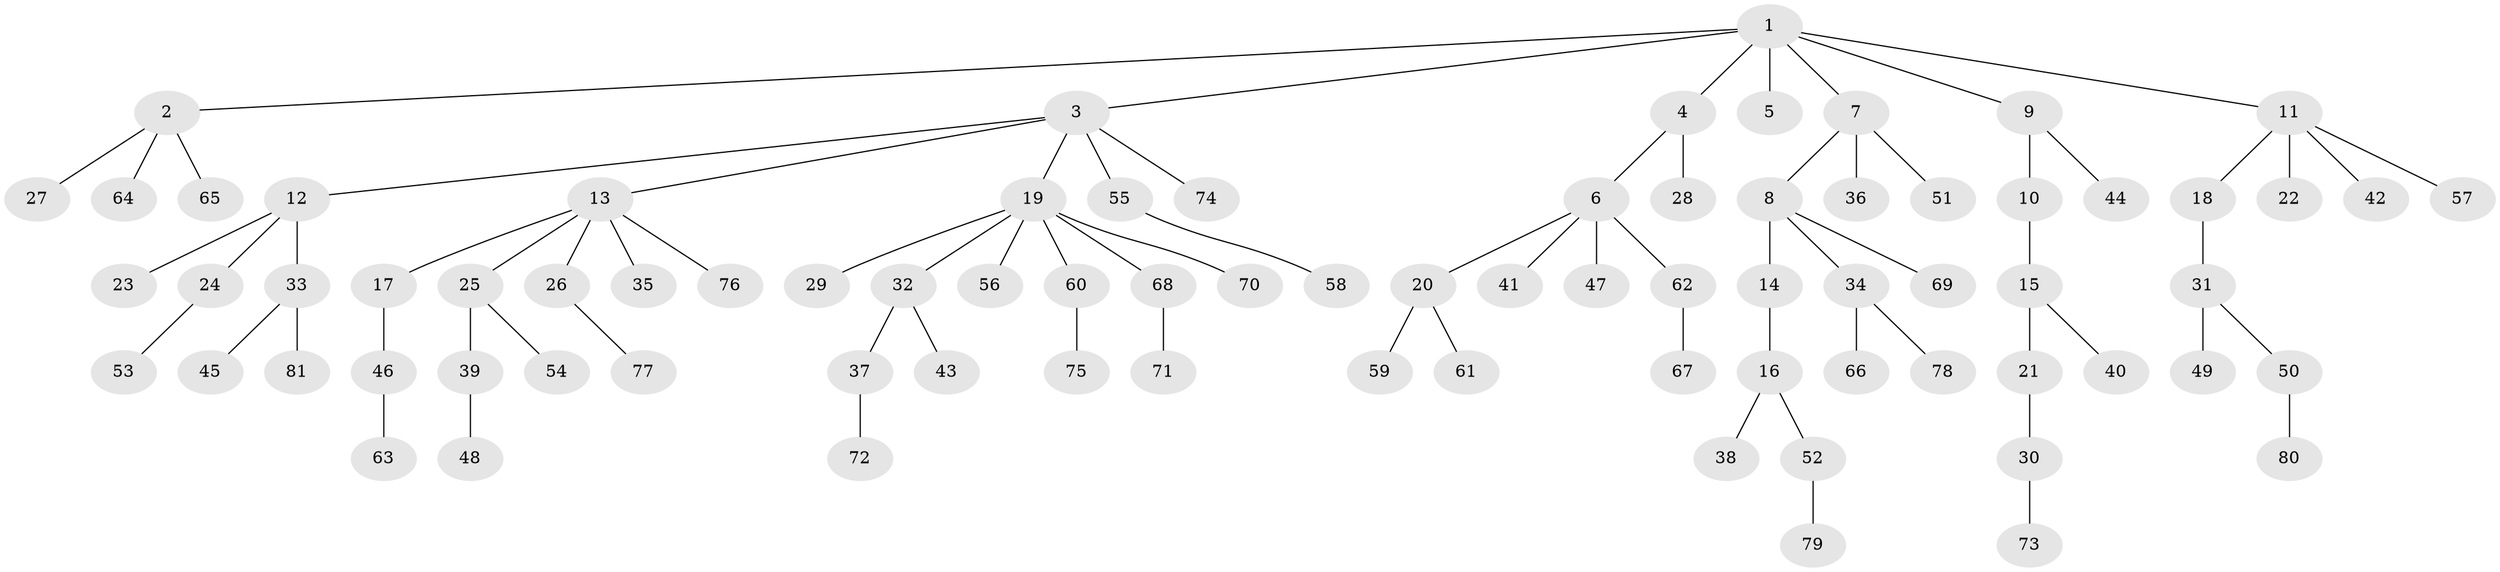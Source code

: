 // coarse degree distribution, {6: 0.029411764705882353, 1: 0.4117647058823529, 4: 0.058823529411764705, 2: 0.38235294117647056, 3: 0.11764705882352941}
// Generated by graph-tools (version 1.1) at 2025/51/03/04/25 22:51:46]
// undirected, 81 vertices, 80 edges
graph export_dot {
  node [color=gray90,style=filled];
  1;
  2;
  3;
  4;
  5;
  6;
  7;
  8;
  9;
  10;
  11;
  12;
  13;
  14;
  15;
  16;
  17;
  18;
  19;
  20;
  21;
  22;
  23;
  24;
  25;
  26;
  27;
  28;
  29;
  30;
  31;
  32;
  33;
  34;
  35;
  36;
  37;
  38;
  39;
  40;
  41;
  42;
  43;
  44;
  45;
  46;
  47;
  48;
  49;
  50;
  51;
  52;
  53;
  54;
  55;
  56;
  57;
  58;
  59;
  60;
  61;
  62;
  63;
  64;
  65;
  66;
  67;
  68;
  69;
  70;
  71;
  72;
  73;
  74;
  75;
  76;
  77;
  78;
  79;
  80;
  81;
  1 -- 2;
  1 -- 3;
  1 -- 4;
  1 -- 5;
  1 -- 7;
  1 -- 9;
  1 -- 11;
  2 -- 27;
  2 -- 64;
  2 -- 65;
  3 -- 12;
  3 -- 13;
  3 -- 19;
  3 -- 55;
  3 -- 74;
  4 -- 6;
  4 -- 28;
  6 -- 20;
  6 -- 41;
  6 -- 47;
  6 -- 62;
  7 -- 8;
  7 -- 36;
  7 -- 51;
  8 -- 14;
  8 -- 34;
  8 -- 69;
  9 -- 10;
  9 -- 44;
  10 -- 15;
  11 -- 18;
  11 -- 22;
  11 -- 42;
  11 -- 57;
  12 -- 23;
  12 -- 24;
  12 -- 33;
  13 -- 17;
  13 -- 25;
  13 -- 26;
  13 -- 35;
  13 -- 76;
  14 -- 16;
  15 -- 21;
  15 -- 40;
  16 -- 38;
  16 -- 52;
  17 -- 46;
  18 -- 31;
  19 -- 29;
  19 -- 32;
  19 -- 56;
  19 -- 60;
  19 -- 68;
  19 -- 70;
  20 -- 59;
  20 -- 61;
  21 -- 30;
  24 -- 53;
  25 -- 39;
  25 -- 54;
  26 -- 77;
  30 -- 73;
  31 -- 49;
  31 -- 50;
  32 -- 37;
  32 -- 43;
  33 -- 45;
  33 -- 81;
  34 -- 66;
  34 -- 78;
  37 -- 72;
  39 -- 48;
  46 -- 63;
  50 -- 80;
  52 -- 79;
  55 -- 58;
  60 -- 75;
  62 -- 67;
  68 -- 71;
}
